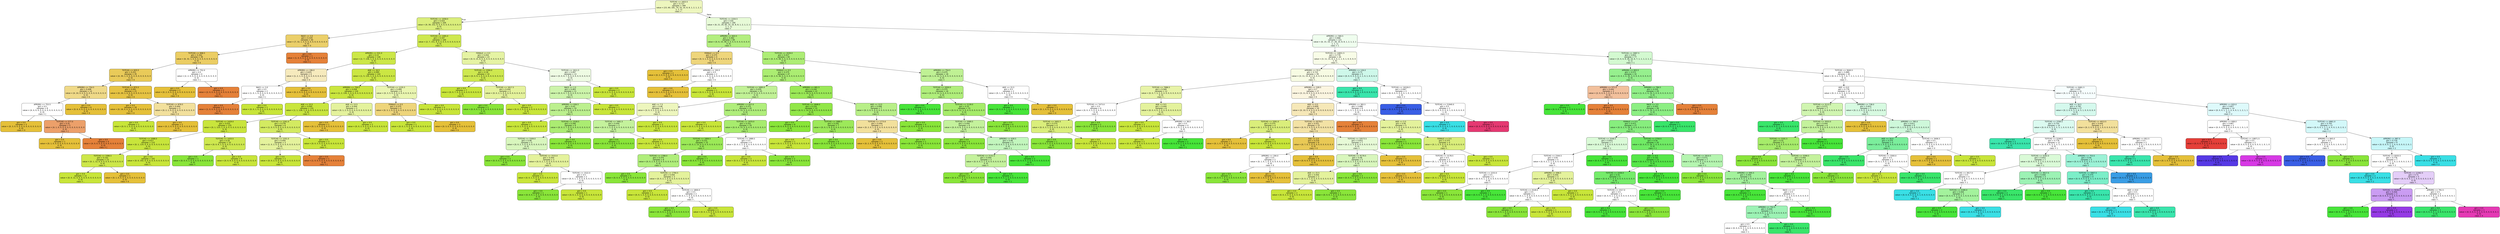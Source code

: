 digraph Tree {
node [shape=box, style="filled, rounded", color="black", fontname=helvetica] ;
edge [fontname=helvetica] ;
0 [label="TOTCHG <= 1653.5\ngini = 0.727\nsamples = 399\nvalue = [15, 60, 181, 74, 33, 10, 8, 8, 1, 2, 1, 2, 1\n1, 1, 1]\nclass = ,", fillcolor="#edf6be"] ;
1 [label="TOTCHG <= 1058.0\ngini = 0.433\nsamples = 209\nvalue = [9, 39, 152, 9, 0, 0, 0, 0, 0, 0, 0, 0, 0, 0\n0, 0]\nclass = ,", fillcolor="#daee7b"] ;
0 -> 1 [labeldistance=2.5, labelangle=45, headlabel="True"] ;
2 [label="RACE <= 3.0\ngini = 0.329\nsamples = 40\nvalue = [7, 32, 1, 0, 0, 0, 0, 0, 0, 0, 0, 0, 0, 0\n0, 0]\nclass = 0", fillcolor="#ebcf69"] ;
1 -> 2 ;
3 [label="TOTCHG <= 898.5\ngini = 0.302\nsamples = 39\nvalue = [6, 32, 1, 0, 0, 0, 0, 0, 0, 0, 0, 0, 0, 0\n0, 0]\nclass = 0", fillcolor="#ebcd63"] ;
2 -> 3 ;
4 [label="TOTCHG <= 625.5\ngini = 0.251\nsamples = 35\nvalue = [4, 30, 1, 0, 0, 0, 0, 0, 0, 0, 0, 0, 0, 0\n0, 0]\nclass = 0", fillcolor="#e9ca59"] ;
3 -> 4 ;
5 [label="APRDRG <= 754.5\ngini = 0.408\nsamples = 14\nvalue = [4, 10, 0, 0, 0, 0, 0, 0, 0, 0, 0, 0, 0, 0\n0, 0]\nclass = 0", fillcolor="#efd988"] ;
4 -> 5 ;
6 [label="APRDRG <= 753.5\ngini = 0.5\nsamples = 8\nvalue = [4, 4, 0, 0, 0, 0, 0, 0, 0, 0, 0, 0, 0, 0\n0, 0]\nclass = [", fillcolor="#ffffff"] ;
5 -> 6 ;
7 [label="gini = 0.0\nsamples = 3\nvalue = [0, 3, 0, 0, 0, 0, 0, 0, 0, 0, 0, 0, 0, 0\n0, 0]\nclass = 0", fillcolor="#e5c039"] ;
6 -> 7 ;
8 [label="TOTCHG <= 577.0\ngini = 0.32\nsamples = 5\nvalue = [4, 1, 0, 0, 0, 0, 0, 0, 0, 0, 0, 0, 0, 0\n0, 0]\nclass = [", fillcolor="#eca06a"] ;
6 -> 8 ;
9 [label="gini = 0.0\nsamples = 1\nvalue = [0, 1, 0, 0, 0, 0, 0, 0, 0, 0, 0, 0, 0, 0\n0, 0]\nclass = 0", fillcolor="#e5c039"] ;
8 -> 9 ;
10 [label="gini = 0.0\nsamples = 4\nvalue = [4, 0, 0, 0, 0, 0, 0, 0, 0, 0, 0, 0, 0, 0\n0, 0]\nclass = [", fillcolor="#e58139"] ;
8 -> 10 ;
11 [label="gini = 0.0\nsamples = 6\nvalue = [0, 6, 0, 0, 0, 0, 0, 0, 0, 0, 0, 0, 0, 0\n0, 0]\nclass = 0", fillcolor="#e5c039"] ;
5 -> 11 ;
12 [label="TOTCHG <= 875.5\ngini = 0.091\nsamples = 21\nvalue = [0, 20, 1, 0, 0, 0, 0, 0, 0, 0, 0, 0, 0, 0\n0, 0]\nclass = 0", fillcolor="#e6c343"] ;
4 -> 12 ;
13 [label="gini = 0.0\nsamples = 18\nvalue = [0, 18, 0, 0, 0, 0, 0, 0, 0, 0, 0, 0, 0, 0\n0, 0]\nclass = 0", fillcolor="#e5c039"] ;
12 -> 13 ;
14 [label="TOTCHG <= 879.5\ngini = 0.444\nsamples = 3\nvalue = [0, 2, 1, 0, 0, 0, 0, 0, 0, 0, 0, 0, 0, 0\n0, 0]\nclass = 0", fillcolor="#f2e09c"] ;
12 -> 14 ;
15 [label="gini = 0.0\nsamples = 1\nvalue = [0, 0, 1, 0, 0, 0, 0, 0, 0, 0, 0, 0, 0, 0\n0, 0]\nclass = ,", fillcolor="#c8e539"] ;
14 -> 15 ;
16 [label="gini = 0.0\nsamples = 2\nvalue = [0, 2, 0, 0, 0, 0, 0, 0, 0, 0, 0, 0, 0, 0\n0, 0]\nclass = 0", fillcolor="#e5c039"] ;
14 -> 16 ;
17 [label="APRDRG <= 752.0\ngini = 0.5\nsamples = 4\nvalue = [2, 2, 0, 0, 0, 0, 0, 0, 0, 0, 0, 0, 0, 0\n0, 0]\nclass = [", fillcolor="#ffffff"] ;
3 -> 17 ;
18 [label="gini = 0.0\nsamples = 2\nvalue = [0, 2, 0, 0, 0, 0, 0, 0, 0, 0, 0, 0, 0, 0\n0, 0]\nclass = 0", fillcolor="#e5c039"] ;
17 -> 18 ;
19 [label="gini = 0.0\nsamples = 2\nvalue = [2, 0, 0, 0, 0, 0, 0, 0, 0, 0, 0, 0, 0, 0\n0, 0]\nclass = [", fillcolor="#e58139"] ;
17 -> 19 ;
20 [label="gini = 0.0\nsamples = 1\nvalue = [1, 0, 0, 0, 0, 0, 0, 0, 0, 0, 0, 0, 0, 0\n0, 0]\nclass = [", fillcolor="#e58139"] ;
2 -> 20 ;
21 [label="TOTCHG <= 1495.0\ngini = 0.197\nsamples = 169\nvalue = [2, 7, 151, 9, 0, 0, 0, 0, 0, 0, 0, 0, 0, 0\n0, 0]\nclass = ,", fillcolor="#cee84f"] ;
1 -> 21 ;
22 [label="APRDRG <= 531.0\ngini = 0.13\nsamples = 146\nvalue = [2, 7, 136, 1, 0, 0, 0, 0, 0, 0, 0, 0, 0, 0\n0, 0]\nclass = ,", fillcolor="#cce747"] ;
21 -> 22 ;
23 [label="APRDRG <= 196.0\ngini = 0.625\nsamples = 4\nvalue = [1, 2, 1, 0, 0, 0, 0, 0, 0, 0, 0, 0, 0, 0\n0, 0]\nclass = 0", fillcolor="#f6eabd"] ;
22 -> 23 ;
24 [label="RACE <= 3.0\ngini = 0.5\nsamples = 2\nvalue = [1, 0, 1, 0, 0, 0, 0, 0, 0, 0, 0, 0, 0, 0\n0, 0]\nclass = [", fillcolor="#ffffff"] ;
23 -> 24 ;
25 [label="gini = 0.0\nsamples = 1\nvalue = [1, 0, 0, 0, 0, 0, 0, 0, 0, 0, 0, 0, 0, 0\n0, 0]\nclass = [", fillcolor="#e58139"] ;
24 -> 25 ;
26 [label="gini = 0.0\nsamples = 1\nvalue = [0, 0, 1, 0, 0, 0, 0, 0, 0, 0, 0, 0, 0, 0\n0, 0]\nclass = ,", fillcolor="#c8e539"] ;
24 -> 26 ;
27 [label="gini = 0.0\nsamples = 2\nvalue = [0, 2, 0, 0, 0, 0, 0, 0, 0, 0, 0, 0, 0, 0\n0, 0]\nclass = 0", fillcolor="#e5c039"] ;
23 -> 27 ;
28 [label="AGE <= 16.5\ngini = 0.095\nsamples = 142\nvalue = [1, 5, 135, 1, 0, 0, 0, 0, 0, 0, 0, 0, 0, 0\n0, 0]\nclass = ,", fillcolor="#cbe643"] ;
22 -> 28 ;
29 [label="APRDRG <= 756.5\ngini = 0.058\nsamples = 134\nvalue = [1, 2, 130, 1, 0, 0, 0, 0, 0, 0, 0, 0, 0, 0\n0, 0]\nclass = ,", fillcolor="#cae63f"] ;
28 -> 29 ;
30 [label="AGE <= 15.5\ngini = 0.045\nsamples = 131\nvalue = [1, 1, 128, 1, 0, 0, 0, 0, 0, 0, 0, 0, 0, 0\n0, 0]\nclass = ,", fillcolor="#c9e63e"] ;
29 -> 30 ;
31 [label="TOTCHG <= 1429.0\ngini = 0.032\nsamples = 125\nvalue = [0, 1, 123, 1, 0, 0, 0, 0, 0, 0, 0, 0, 0, 0\n0, 0]\nclass = ,", fillcolor="#c9e53c"] ;
30 -> 31 ;
32 [label="TOTCHG <= 1098.0\ngini = 0.017\nsamples = 115\nvalue = [0, 1, 114, 0, 0, 0, 0, 0, 0, 0, 0, 0, 0, 0\n0, 0]\nclass = ,", fillcolor="#c8e53b"] ;
31 -> 32 ;
33 [label="TOTCHG <= 1096.5\ngini = 0.142\nsamples = 13\nvalue = [0, 1, 12, 0, 0, 0, 0, 0, 0, 0, 0, 0, 0, 0\n0, 0]\nclass = ,", fillcolor="#cde749"] ;
32 -> 33 ;
34 [label="gini = 0.0\nsamples = 12\nvalue = [0, 0, 12, 0, 0, 0, 0, 0, 0, 0, 0, 0, 0, 0\n0, 0]\nclass = ,", fillcolor="#c8e539"] ;
33 -> 34 ;
35 [label="gini = 0.0\nsamples = 1\nvalue = [0, 1, 0, 0, 0, 0, 0, 0, 0, 0, 0, 0, 0, 0\n0, 0]\nclass = 0", fillcolor="#e5c039"] ;
33 -> 35 ;
36 [label="gini = 0.0\nsamples = 102\nvalue = [0, 0, 102, 0, 0, 0, 0, 0, 0, 0, 0, 0, 0, 0\n0, 0]\nclass = ,", fillcolor="#c8e539"] ;
32 -> 36 ;
37 [label="TOTCHG <= 1433.5\ngini = 0.18\nsamples = 10\nvalue = [0, 0, 9, 1, 0, 0, 0, 0, 0, 0, 0, 0, 0, 0\n0, 0]\nclass = ,", fillcolor="#cee84f"] ;
31 -> 37 ;
38 [label="gini = 0.0\nsamples = 1\nvalue = [0, 0, 0, 1, 0, 0, 0, 0, 0, 0, 0, 0, 0, 0\n0, 0]\nclass =  ", fillcolor="#89e539"] ;
37 -> 38 ;
39 [label="gini = 0.0\nsamples = 9\nvalue = [0, 0, 9, 0, 0, 0, 0, 0, 0, 0, 0, 0, 0, 0\n0, 0]\nclass = ,", fillcolor="#c8e539"] ;
37 -> 39 ;
40 [label="TOTCHG <= 1261.0\ngini = 0.278\nsamples = 6\nvalue = [1, 0, 5, 0, 0, 0, 0, 0, 0, 0, 0, 0, 0, 0\n0, 0]\nclass = ,", fillcolor="#d3ea61"] ;
30 -> 40 ;
41 [label="TOTCHG <= 1201.0\ngini = 0.444\nsamples = 3\nvalue = [1, 0, 2, 0, 0, 0, 0, 0, 0, 0, 0, 0, 0, 0\n0, 0]\nclass = ,", fillcolor="#e4f29c"] ;
40 -> 41 ;
42 [label="gini = 0.0\nsamples = 2\nvalue = [0, 0, 2, 0, 0, 0, 0, 0, 0, 0, 0, 0, 0, 0\n0, 0]\nclass = ,", fillcolor="#c8e539"] ;
41 -> 42 ;
43 [label="gini = 0.0\nsamples = 1\nvalue = [1, 0, 0, 0, 0, 0, 0, 0, 0, 0, 0, 0, 0, 0\n0, 0]\nclass = [", fillcolor="#e58139"] ;
41 -> 43 ;
44 [label="gini = 0.0\nsamples = 3\nvalue = [0, 0, 3, 0, 0, 0, 0, 0, 0, 0, 0, 0, 0, 0\n0, 0]\nclass = ,", fillcolor="#c8e539"] ;
40 -> 44 ;
45 [label="AGE <= 13.5\ngini = 0.444\nsamples = 3\nvalue = [0, 1, 2, 0, 0, 0, 0, 0, 0, 0, 0, 0, 0, 0\n0, 0]\nclass = ,", fillcolor="#e4f29c"] ;
29 -> 45 ;
46 [label="gini = 0.0\nsamples = 1\nvalue = [0, 1, 0, 0, 0, 0, 0, 0, 0, 0, 0, 0, 0, 0\n0, 0]\nclass = 0", fillcolor="#e5c039"] ;
45 -> 46 ;
47 [label="gini = 0.0\nsamples = 2\nvalue = [0, 0, 2, 0, 0, 0, 0, 0, 0, 0, 0, 0, 0, 0\n0, 0]\nclass = ,", fillcolor="#c8e539"] ;
45 -> 47 ;
48 [label="TOTCHG <= 1235.5\ngini = 0.469\nsamples = 8\nvalue = [0, 3, 5, 0, 0, 0, 0, 0, 0, 0, 0, 0, 0, 0\n0, 0]\nclass = ,", fillcolor="#e9f5b0"] ;
28 -> 48 ;
49 [label="FEMALE <= 0.5\ngini = 0.375\nsamples = 4\nvalue = [0, 3, 1, 0, 0, 0, 0, 0, 0, 0, 0, 0, 0, 0\n0, 0]\nclass = 0", fillcolor="#eed57b"] ;
48 -> 49 ;
50 [label="gini = 0.0\nsamples = 1\nvalue = [0, 0, 1, 0, 0, 0, 0, 0, 0, 0, 0, 0, 0, 0\n0, 0]\nclass = ,", fillcolor="#c8e539"] ;
49 -> 50 ;
51 [label="gini = 0.0\nsamples = 3\nvalue = [0, 3, 0, 0, 0, 0, 0, 0, 0, 0, 0, 0, 0, 0\n0, 0]\nclass = 0", fillcolor="#e5c039"] ;
49 -> 51 ;
52 [label="gini = 0.0\nsamples = 4\nvalue = [0, 0, 4, 0, 0, 0, 0, 0, 0, 0, 0, 0, 0, 0\n0, 0]\nclass = ,", fillcolor="#c8e539"] ;
48 -> 52 ;
53 [label="FEMALE <= 0.5\ngini = 0.454\nsamples = 23\nvalue = [0, 0, 15, 8, 0, 0, 0, 0, 0, 0, 0, 0, 0, 0\n0, 0]\nclass = ,", fillcolor="#e5f3a3"] ;
21 -> 53 ;
54 [label="TOTCHG <= 1594.0\ngini = 0.18\nsamples = 10\nvalue = [0, 0, 9, 1, 0, 0, 0, 0, 0, 0, 0, 0, 0, 0\n0, 0]\nclass = ,", fillcolor="#cee84f"] ;
53 -> 54 ;
55 [label="gini = 0.0\nsamples = 7\nvalue = [0, 0, 7, 0, 0, 0, 0, 0, 0, 0, 0, 0, 0, 0\n0, 0]\nclass = ,", fillcolor="#c8e539"] ;
54 -> 55 ;
56 [label="TOTCHG <= 1617.5\ngini = 0.444\nsamples = 3\nvalue = [0, 0, 2, 1, 0, 0, 0, 0, 0, 0, 0, 0, 0, 0\n0, 0]\nclass = ,", fillcolor="#e4f29c"] ;
54 -> 56 ;
57 [label="gini = 0.0\nsamples = 1\nvalue = [0, 0, 0, 1, 0, 0, 0, 0, 0, 0, 0, 0, 0, 0\n0, 0]\nclass =  ", fillcolor="#89e539"] ;
56 -> 57 ;
58 [label="gini = 0.0\nsamples = 2\nvalue = [0, 0, 2, 0, 0, 0, 0, 0, 0, 0, 0, 0, 0, 0\n0, 0]\nclass = ,", fillcolor="#c8e539"] ;
56 -> 58 ;
59 [label="TOTCHG <= 1611.5\ngini = 0.497\nsamples = 13\nvalue = [0, 0, 6, 7, 0, 0, 0, 0, 0, 0, 0, 0, 0, 0\n0, 0]\nclass =  ", fillcolor="#eefbe3"] ;
53 -> 59 ;
60 [label="RACE <= 1.5\ngini = 0.463\nsamples = 11\nvalue = [0, 0, 4, 7, 0, 0, 0, 0, 0, 0, 0, 0, 0, 0\n0, 0]\nclass =  ", fillcolor="#ccf4aa"] ;
59 -> 60 ;
61 [label="APRDRG <= 636.5\ngini = 0.42\nsamples = 10\nvalue = [0, 0, 3, 7, 0, 0, 0, 0, 0, 0, 0, 0, 0, 0\n0, 0]\nclass =  ", fillcolor="#bcf08e"] ;
60 -> 61 ;
62 [label="gini = 0.0\nsamples = 1\nvalue = [0, 0, 1, 0, 0, 0, 0, 0, 0, 0, 0, 0, 0, 0\n0, 0]\nclass = ,", fillcolor="#c8e539"] ;
61 -> 62 ;
63 [label="TOTCHG <= 1528.5\ngini = 0.346\nsamples = 9\nvalue = [0, 0, 2, 7, 0, 0, 0, 0, 0, 0, 0, 0, 0, 0\n0, 0]\nclass =  ", fillcolor="#abec72"] ;
61 -> 63 ;
64 [label="TOTCHG <= 1509.0\ngini = 0.48\nsamples = 5\nvalue = [0, 0, 2, 3, 0, 0, 0, 0, 0, 0, 0, 0, 0, 0\n0, 0]\nclass =  ", fillcolor="#d8f6bd"] ;
63 -> 64 ;
65 [label="gini = 0.0\nsamples = 2\nvalue = [0, 0, 0, 2, 0, 0, 0, 0, 0, 0, 0, 0, 0, 0\n0, 0]\nclass =  ", fillcolor="#89e539"] ;
64 -> 65 ;
66 [label="TOTCHG <= 1515.0\ngini = 0.444\nsamples = 3\nvalue = [0, 0, 2, 1, 0, 0, 0, 0, 0, 0, 0, 0, 0, 0\n0, 0]\nclass = ,", fillcolor="#e4f29c"] ;
64 -> 66 ;
67 [label="gini = 0.0\nsamples = 1\nvalue = [0, 0, 1, 0, 0, 0, 0, 0, 0, 0, 0, 0, 0, 0\n0, 0]\nclass = ,", fillcolor="#c8e539"] ;
66 -> 67 ;
68 [label="TOTCHG <= 1522.0\ngini = 0.5\nsamples = 2\nvalue = [0, 0, 1, 1, 0, 0, 0, 0, 0, 0, 0, 0, 0, 0\n0, 0]\nclass = ,", fillcolor="#ffffff"] ;
66 -> 68 ;
69 [label="gini = 0.0\nsamples = 1\nvalue = [0, 0, 0, 1, 0, 0, 0, 0, 0, 0, 0, 0, 0, 0\n0, 0]\nclass =  ", fillcolor="#89e539"] ;
68 -> 69 ;
70 [label="gini = 0.0\nsamples = 1\nvalue = [0, 0, 1, 0, 0, 0, 0, 0, 0, 0, 0, 0, 0, 0\n0, 0]\nclass = ,", fillcolor="#c8e539"] ;
68 -> 70 ;
71 [label="gini = 0.0\nsamples = 4\nvalue = [0, 0, 0, 4, 0, 0, 0, 0, 0, 0, 0, 0, 0, 0\n0, 0]\nclass =  ", fillcolor="#89e539"] ;
63 -> 71 ;
72 [label="gini = 0.0\nsamples = 1\nvalue = [0, 0, 1, 0, 0, 0, 0, 0, 0, 0, 0, 0, 0, 0\n0, 0]\nclass = ,", fillcolor="#c8e539"] ;
60 -> 72 ;
73 [label="gini = 0.0\nsamples = 2\nvalue = [0, 0, 2, 0, 0, 0, 0, 0, 0, 0, 0, 0, 0, 0\n0, 0]\nclass = ,", fillcolor="#c8e539"] ;
59 -> 73 ;
74 [label="TOTCHG <= 2204.5\ngini = 0.81\nsamples = 190\nvalue = [6, 21, 29, 65, 33, 10, 8, 8, 1, 2, 1, 2, 1\n1, 1, 1]\nclass =  ", fillcolor="#e7fad7"] ;
0 -> 74 [labeldistance=2.5, labelangle=-45, headlabel="False"] ;
75 [label="APRDRG <= 603.5\ngini = 0.482\nsamples = 69\nvalue = [0, 6, 10, 48, 5, 0, 0, 0, 0, 0, 0, 0, 0, 0\n0, 0]\nclass =  ", fillcolor="#b3ee7f"] ;
74 -> 75 ;
76 [label="FEMALE <= 0.5\ngini = 0.375\nsamples = 4\nvalue = [0, 3, 1, 0, 0, 0, 0, 0, 0, 0, 0, 0, 0, 0\n0, 0]\nclass = 0", fillcolor="#eed57b"] ;
75 -> 76 ;
77 [label="gini = 0.0\nsamples = 2\nvalue = [0, 2, 0, 0, 0, 0, 0, 0, 0, 0, 0, 0, 0, 0\n0, 0]\nclass = 0", fillcolor="#e5c039"] ;
76 -> 77 ;
78 [label="APRDRG <= 193.5\ngini = 0.5\nsamples = 2\nvalue = [0, 1, 1, 0, 0, 0, 0, 0, 0, 0, 0, 0, 0, 0\n0, 0]\nclass = 0", fillcolor="#ffffff"] ;
76 -> 78 ;
79 [label="gini = 0.0\nsamples = 1\nvalue = [0, 1, 0, 0, 0, 0, 0, 0, 0, 0, 0, 0, 0, 0\n0, 0]\nclass = 0", fillcolor="#e5c039"] ;
78 -> 79 ;
80 [label="gini = 0.0\nsamples = 1\nvalue = [0, 0, 1, 0, 0, 0, 0, 0, 0, 0, 0, 0, 0, 0\n0, 0]\nclass = ,", fillcolor="#c8e539"] ;
78 -> 80 ;
81 [label="TOTCHG <= 2039.0\ngini = 0.427\nsamples = 65\nvalue = [0, 3, 9, 48, 5, 0, 0, 0, 0, 0, 0, 0, 0, 0\n0, 0]\nclass =  ", fillcolor="#aded75"] ;
75 -> 81 ;
82 [label="FEMALE <= 0.5\ngini = 0.375\nsamples = 47\nvalue = [0, 2, 9, 36, 0, 0, 0, 0, 0, 0, 0, 0, 0, 0\n0, 0]\nclass =  ", fillcolor="#abed72"] ;
81 -> 82 ;
83 [label="TOTCHG <= 1695.0\ngini = 0.435\nsamples = 25\nvalue = [0, 0, 8, 17, 0, 0, 0, 0, 0, 0, 0, 0, 0, 0\n0, 0]\nclass =  ", fillcolor="#c1f196"] ;
82 -> 83 ;
84 [label="AGE <= 7.5\ngini = 0.48\nsamples = 5\nvalue = [0, 0, 3, 2, 0, 0, 0, 0, 0, 0, 0, 0, 0, 0\n0, 0]\nclass = ,", fillcolor="#edf6bd"] ;
83 -> 84 ;
85 [label="TOTCHG <= 1681.5\ngini = 0.444\nsamples = 3\nvalue = [0, 0, 1, 2, 0, 0, 0, 0, 0, 0, 0, 0, 0, 0\n0, 0]\nclass =  ", fillcolor="#c4f29c"] ;
84 -> 85 ;
86 [label="gini = 0.0\nsamples = 2\nvalue = [0, 0, 0, 2, 0, 0, 0, 0, 0, 0, 0, 0, 0, 0\n0, 0]\nclass =  ", fillcolor="#89e539"] ;
85 -> 86 ;
87 [label="gini = 0.0\nsamples = 1\nvalue = [0, 0, 1, 0, 0, 0, 0, 0, 0, 0, 0, 0, 0, 0\n0, 0]\nclass = ,", fillcolor="#c8e539"] ;
85 -> 87 ;
88 [label="gini = 0.0\nsamples = 2\nvalue = [0, 0, 2, 0, 0, 0, 0, 0, 0, 0, 0, 0, 0, 0\n0, 0]\nclass = ,", fillcolor="#c8e539"] ;
84 -> 88 ;
89 [label="APRDRG <= 637.0\ngini = 0.375\nsamples = 20\nvalue = [0, 0, 5, 15, 0, 0, 0, 0, 0, 0, 0, 0, 0, 0\n0, 0]\nclass =  ", fillcolor="#b0ee7b"] ;
83 -> 89 ;
90 [label="gini = 0.0\nsamples = 1\nvalue = [0, 0, 1, 0, 0, 0, 0, 0, 0, 0, 0, 0, 0, 0\n0, 0]\nclass = ,", fillcolor="#c8e539"] ;
89 -> 90 ;
91 [label="TOTCHG <= 1970.0\ngini = 0.332\nsamples = 19\nvalue = [0, 0, 4, 15, 0, 0, 0, 0, 0, 0, 0, 0, 0, 0\n0, 0]\nclass =  ", fillcolor="#a8ec6e"] ;
89 -> 91 ;
92 [label="TOTCHG <= 1806.5\ngini = 0.231\nsamples = 15\nvalue = [0, 0, 2, 13, 0, 0, 0, 0, 0, 0, 0, 0, 0, 0\n0, 0]\nclass =  ", fillcolor="#9be957"] ;
91 -> 92 ;
93 [label="TOTCHG <= 1788.0\ngini = 0.375\nsamples = 8\nvalue = [0, 0, 2, 6, 0, 0, 0, 0, 0, 0, 0, 0, 0, 0\n0, 0]\nclass =  ", fillcolor="#b0ee7b"] ;
92 -> 93 ;
94 [label="gini = 0.0\nsamples = 5\nvalue = [0, 0, 0, 5, 0, 0, 0, 0, 0, 0, 0, 0, 0, 0\n0, 0]\nclass =  ", fillcolor="#89e539"] ;
93 -> 94 ;
95 [label="TOTCHG <= 1794.5\ngini = 0.444\nsamples = 3\nvalue = [0, 0, 2, 1, 0, 0, 0, 0, 0, 0, 0, 0, 0, 0\n0, 0]\nclass = ,", fillcolor="#e4f29c"] ;
93 -> 95 ;
96 [label="gini = 0.0\nsamples = 1\nvalue = [0, 0, 1, 0, 0, 0, 0, 0, 0, 0, 0, 0, 0, 0\n0, 0]\nclass = ,", fillcolor="#c8e539"] ;
95 -> 96 ;
97 [label="TOTCHG <= 1800.0\ngini = 0.5\nsamples = 2\nvalue = [0, 0, 1, 1, 0, 0, 0, 0, 0, 0, 0, 0, 0, 0\n0, 0]\nclass = ,", fillcolor="#ffffff"] ;
95 -> 97 ;
98 [label="gini = 0.0\nsamples = 1\nvalue = [0, 0, 0, 1, 0, 0, 0, 0, 0, 0, 0, 0, 0, 0\n0, 0]\nclass =  ", fillcolor="#89e539"] ;
97 -> 98 ;
99 [label="gini = 0.0\nsamples = 1\nvalue = [0, 0, 1, 0, 0, 0, 0, 0, 0, 0, 0, 0, 0, 0\n0, 0]\nclass = ,", fillcolor="#c8e539"] ;
97 -> 99 ;
100 [label="gini = 0.0\nsamples = 7\nvalue = [0, 0, 0, 7, 0, 0, 0, 0, 0, 0, 0, 0, 0, 0\n0, 0]\nclass =  ", fillcolor="#89e539"] ;
92 -> 100 ;
101 [label="TOTCHG <= 1989.5\ngini = 0.5\nsamples = 4\nvalue = [0, 0, 2, 2, 0, 0, 0, 0, 0, 0, 0, 0, 0, 0\n0, 0]\nclass = ,", fillcolor="#ffffff"] ;
91 -> 101 ;
102 [label="gini = 0.0\nsamples = 2\nvalue = [0, 0, 2, 0, 0, 0, 0, 0, 0, 0, 0, 0, 0, 0\n0, 0]\nclass = ,", fillcolor="#c8e539"] ;
101 -> 102 ;
103 [label="gini = 0.0\nsamples = 2\nvalue = [0, 0, 0, 2, 0, 0, 0, 0, 0, 0, 0, 0, 0, 0\n0, 0]\nclass =  ", fillcolor="#89e539"] ;
101 -> 103 ;
104 [label="APRDRG <= 681.5\ngini = 0.244\nsamples = 22\nvalue = [0, 2, 1, 19, 0, 0, 0, 0, 0, 0, 0, 0, 0, 0\n0, 0]\nclass =  ", fillcolor="#9be957"] ;
82 -> 104 ;
105 [label="TOTCHG <= 1848.0\ngini = 0.124\nsamples = 15\nvalue = [0, 0, 1, 14, 0, 0, 0, 0, 0, 0, 0, 0, 0, 0\n0, 0]\nclass =  ", fillcolor="#91e747"] ;
104 -> 105 ;
106 [label="gini = 0.0\nsamples = 8\nvalue = [0, 0, 0, 8, 0, 0, 0, 0, 0, 0, 0, 0, 0, 0\n0, 0]\nclass =  ", fillcolor="#89e539"] ;
105 -> 106 ;
107 [label="TOTCHG <= 1880.5\ngini = 0.245\nsamples = 7\nvalue = [0, 0, 1, 6, 0, 0, 0, 0, 0, 0, 0, 0, 0, 0\n0, 0]\nclass =  ", fillcolor="#9de95a"] ;
105 -> 107 ;
108 [label="gini = 0.0\nsamples = 1\nvalue = [0, 0, 1, 0, 0, 0, 0, 0, 0, 0, 0, 0, 0, 0\n0, 0]\nclass = ,", fillcolor="#c8e539"] ;
107 -> 108 ;
109 [label="gini = 0.0\nsamples = 6\nvalue = [0, 0, 0, 6, 0, 0, 0, 0, 0, 0, 0, 0, 0, 0\n0, 0]\nclass =  ", fillcolor="#89e539"] ;
107 -> 109 ;
110 [label="AGE <= 13.5\ngini = 0.408\nsamples = 7\nvalue = [0, 2, 0, 5, 0, 0, 0, 0, 0, 0, 0, 0, 0, 0\n0, 0]\nclass =  ", fillcolor="#b8ef88"] ;
104 -> 110 ;
111 [label="TOTCHG <= 1773.0\ngini = 0.444\nsamples = 3\nvalue = [0, 2, 0, 1, 0, 0, 0, 0, 0, 0, 0, 0, 0, 0\n0, 0]\nclass = 0", fillcolor="#f2e09c"] ;
110 -> 111 ;
112 [label="gini = 0.0\nsamples = 2\nvalue = [0, 2, 0, 0, 0, 0, 0, 0, 0, 0, 0, 0, 0, 0\n0, 0]\nclass = 0", fillcolor="#e5c039"] ;
111 -> 112 ;
113 [label="gini = 0.0\nsamples = 1\nvalue = [0, 0, 0, 1, 0, 0, 0, 0, 0, 0, 0, 0, 0, 0\n0, 0]\nclass =  ", fillcolor="#89e539"] ;
111 -> 113 ;
114 [label="gini = 0.0\nsamples = 4\nvalue = [0, 0, 0, 4, 0, 0, 0, 0, 0, 0, 0, 0, 0, 0\n0, 0]\nclass =  ", fillcolor="#89e539"] ;
110 -> 114 ;
115 [label="APRDRG <= 754.5\ngini = 0.475\nsamples = 18\nvalue = [0, 1, 0, 12, 5, 0, 0, 0, 0, 0, 0, 0, 0, 0\n0, 0]\nclass =  ", fillcolor="#bff194"] ;
81 -> 115 ;
116 [label="TOTCHG <= 2050.0\ngini = 0.375\nsamples = 16\nvalue = [0, 0, 0, 12, 4, 0, 0, 0, 0, 0, 0, 0, 0, 0\n0, 0]\nclass =  ", fillcolor="#b0ee7b"] ;
115 -> 116 ;
117 [label="gini = 0.0\nsamples = 1\nvalue = [0, 0, 0, 0, 1, 0, 0, 0, 0, 0, 0, 0, 0, 0\n0, 0]\nclass = 1", fillcolor="#47e539"] ;
116 -> 117 ;
118 [label="TOTCHG <= 2139.0\ngini = 0.32\nsamples = 15\nvalue = [0, 0, 0, 12, 3, 0, 0, 0, 0, 0, 0, 0, 0, 0\n0, 0]\nclass =  ", fillcolor="#a6ec6a"] ;
116 -> 118 ;
119 [label="TOTCHG <= 2089.5\ngini = 0.444\nsamples = 9\nvalue = [0, 0, 0, 6, 3, 0, 0, 0, 0, 0, 0, 0, 0, 0\n0, 0]\nclass =  ", fillcolor="#c4f29c"] ;
118 -> 119 ;
120 [label="gini = 0.0\nsamples = 4\nvalue = [0, 0, 0, 4, 0, 0, 0, 0, 0, 0, 0, 0, 0, 0\n0, 0]\nclass =  ", fillcolor="#89e539"] ;
119 -> 120 ;
121 [label="APRDRG <= 639.5\ngini = 0.48\nsamples = 5\nvalue = [0, 0, 0, 2, 3, 0, 0, 0, 0, 0, 0, 0, 0, 0\n0, 0]\nclass = 1", fillcolor="#c2f6bd"] ;
119 -> 121 ;
122 [label="TOTCHG <= 2131.5\ngini = 0.444\nsamples = 3\nvalue = [0, 0, 0, 2, 1, 0, 0, 0, 0, 0, 0, 0, 0, 0\n0, 0]\nclass =  ", fillcolor="#c4f29c"] ;
121 -> 122 ;
123 [label="gini = 0.0\nsamples = 2\nvalue = [0, 0, 0, 2, 0, 0, 0, 0, 0, 0, 0, 0, 0, 0\n0, 0]\nclass =  ", fillcolor="#89e539"] ;
122 -> 123 ;
124 [label="gini = 0.0\nsamples = 1\nvalue = [0, 0, 0, 0, 1, 0, 0, 0, 0, 0, 0, 0, 0, 0\n0, 0]\nclass = 1", fillcolor="#47e539"] ;
122 -> 124 ;
125 [label="gini = 0.0\nsamples = 2\nvalue = [0, 0, 0, 0, 2, 0, 0, 0, 0, 0, 0, 0, 0, 0\n0, 0]\nclass = 1", fillcolor="#47e539"] ;
121 -> 125 ;
126 [label="gini = 0.0\nsamples = 6\nvalue = [0, 0, 0, 6, 0, 0, 0, 0, 0, 0, 0, 0, 0, 0\n0, 0]\nclass =  ", fillcolor="#89e539"] ;
118 -> 126 ;
127 [label="AGE <= 15.5\ngini = 0.5\nsamples = 2\nvalue = [0, 1, 0, 0, 1, 0, 0, 0, 0, 0, 0, 0, 0, 0\n0, 0]\nclass = 0", fillcolor="#ffffff"] ;
115 -> 127 ;
128 [label="gini = 0.0\nsamples = 1\nvalue = [0, 0, 0, 0, 1, 0, 0, 0, 0, 0, 0, 0, 0, 0\n0, 0]\nclass = 1", fillcolor="#47e539"] ;
127 -> 128 ;
129 [label="gini = 0.0\nsamples = 1\nvalue = [0, 1, 0, 0, 0, 0, 0, 0, 0, 0, 0, 0, 0, 0\n0, 0]\nclass = 0", fillcolor="#e5c039"] ;
127 -> 129 ;
130 [label="APRDRG <= 560.5\ngini = 0.868\nsamples = 121\nvalue = [6, 15, 19, 17, 28, 10, 8, 8, 1, 2, 1, 2, 1\n1, 1, 1]\nclass = 1", fillcolor="#effdee"] ;
74 -> 130 ;
131 [label="TOTCHG <= 14651.5\ngini = 0.778\nsamples = 44\nvalue = [3, 11, 15, 8, 2, 0, 2, 1, 0, 1, 0, 0, 0, 0\n1, 0]\nclass = ,", fillcolor="#f8fce7"] ;
130 -> 131 ;
132 [label="APRDRG <= 55.0\ngini = 0.722\nsamples = 39\nvalue = [3, 11, 15, 8, 2, 0, 0, 0, 0, 0, 0, 0, 0, 0\n0, 0]\nclass = ,", fillcolor="#f7fbe3"] ;
131 -> 132 ;
133 [label="TOTCHG <= 7986.5\ngini = 0.569\nsamples = 12\nvalue = [0, 0, 7, 3, 2, 0, 0, 0, 0, 0, 0, 0, 0, 0\n0, 0]\nclass = ,", fillcolor="#e7f3a7"] ;
132 -> 133 ;
134 [label="TOTCHG <= 7473.0\ngini = 0.5\nsamples = 6\nvalue = [0, 0, 3, 3, 0, 0, 0, 0, 0, 0, 0, 0, 0, 0\n0, 0]\nclass = ,", fillcolor="#ffffff"] ;
133 -> 134 ;
135 [label="TOTCHG <= 3402.5\ngini = 0.375\nsamples = 4\nvalue = [0, 0, 3, 1, 0, 0, 0, 0, 0, 0, 0, 0, 0, 0\n0, 0]\nclass = ,", fillcolor="#daee7b"] ;
134 -> 135 ;
136 [label="gini = 0.0\nsamples = 1\nvalue = [0, 0, 0, 1, 0, 0, 0, 0, 0, 0, 0, 0, 0, 0\n0, 0]\nclass =  ", fillcolor="#89e539"] ;
135 -> 136 ;
137 [label="gini = 0.0\nsamples = 3\nvalue = [0, 0, 3, 0, 0, 0, 0, 0, 0, 0, 0, 0, 0, 0\n0, 0]\nclass = ,", fillcolor="#c8e539"] ;
135 -> 137 ;
138 [label="gini = 0.0\nsamples = 2\nvalue = [0, 0, 0, 2, 0, 0, 0, 0, 0, 0, 0, 0, 0, 0\n0, 0]\nclass =  ", fillcolor="#89e539"] ;
134 -> 138 ;
139 [label="AGE <= 9.5\ngini = 0.444\nsamples = 6\nvalue = [0, 0, 4, 0, 2, 0, 0, 0, 0, 0, 0, 0, 0, 0\n0, 0]\nclass = ,", fillcolor="#e4f29c"] ;
133 -> 139 ;
140 [label="gini = 0.0\nsamples = 2\nvalue = [0, 0, 2, 0, 0, 0, 0, 0, 0, 0, 0, 0, 0, 0\n0, 0]\nclass = ,", fillcolor="#c8e539"] ;
139 -> 140 ;
141 [label="APRDRG <= 38.0\ngini = 0.5\nsamples = 4\nvalue = [0, 0, 2, 0, 2, 0, 0, 0, 0, 0, 0, 0, 0, 0\n0, 0]\nclass = ,", fillcolor="#ffffff"] ;
139 -> 141 ;
142 [label="gini = 0.0\nsamples = 2\nvalue = [0, 0, 2, 0, 0, 0, 0, 0, 0, 0, 0, 0, 0, 0\n0, 0]\nclass = ,", fillcolor="#c8e539"] ;
141 -> 142 ;
143 [label="gini = 0.0\nsamples = 2\nvalue = [0, 0, 0, 0, 2, 0, 0, 0, 0, 0, 0, 0, 0, 0\n0, 0]\nclass = 1", fillcolor="#47e539"] ;
141 -> 143 ;
144 [label="APRDRG <= 328.5\ngini = 0.7\nsamples = 27\nvalue = [3, 11, 8, 5, 0, 0, 0, 0, 0, 0, 0, 0, 0, 0\n0, 0]\nclass = 0", fillcolor="#fbf5e0"] ;
132 -> 144 ;
145 [label="AGE <= 0.5\ngini = 0.609\nsamples = 19\nvalue = [0, 10, 5, 4, 0, 0, 0, 0, 0, 0, 0, 0, 0, 0\n0, 0]\nclass = 0", fillcolor="#f6e8b8"] ;
144 -> 145 ;
146 [label="TOTCHG <= 3391.0\ngini = 0.375\nsamples = 4\nvalue = [0, 1, 3, 0, 0, 0, 0, 0, 0, 0, 0, 0, 0, 0\n0, 0]\nclass = ,", fillcolor="#daee7b"] ;
145 -> 146 ;
147 [label="gini = 0.0\nsamples = 1\nvalue = [0, 1, 0, 0, 0, 0, 0, 0, 0, 0, 0, 0, 0, 0\n0, 0]\nclass = 0", fillcolor="#e5c039"] ;
146 -> 147 ;
148 [label="gini = 0.0\nsamples = 3\nvalue = [0, 0, 3, 0, 0, 0, 0, 0, 0, 0, 0, 0, 0, 0\n0, 0]\nclass = ,", fillcolor="#c8e539"] ;
146 -> 148 ;
149 [label="TOTCHG <= 8278.5\ngini = 0.551\nsamples = 15\nvalue = [0, 9, 2, 4, 0, 0, 0, 0, 0, 0, 0, 0, 0, 0\n0, 0]\nclass = 0", fillcolor="#f3e2a5"] ;
145 -> 149 ;
150 [label="AGE <= 2.0\ngini = 0.219\nsamples = 8\nvalue = [0, 7, 0, 1, 0, 0, 0, 0, 0, 0, 0, 0, 0, 0\n0, 0]\nclass = 0", fillcolor="#e9c955"] ;
149 -> 150 ;
151 [label="APRDRG <= 194.0\ngini = 0.5\nsamples = 2\nvalue = [0, 1, 0, 1, 0, 0, 0, 0, 0, 0, 0, 0, 0, 0\n0, 0]\nclass = 0", fillcolor="#ffffff"] ;
150 -> 151 ;
152 [label="gini = 0.0\nsamples = 1\nvalue = [0, 0, 0, 1, 0, 0, 0, 0, 0, 0, 0, 0, 0, 0\n0, 0]\nclass =  ", fillcolor="#89e539"] ;
151 -> 152 ;
153 [label="gini = 0.0\nsamples = 1\nvalue = [0, 1, 0, 0, 0, 0, 0, 0, 0, 0, 0, 0, 0, 0\n0, 0]\nclass = 0", fillcolor="#e5c039"] ;
151 -> 153 ;
154 [label="gini = 0.0\nsamples = 6\nvalue = [0, 6, 0, 0, 0, 0, 0, 0, 0, 0, 0, 0, 0, 0\n0, 0]\nclass = 0", fillcolor="#e5c039"] ;
150 -> 154 ;
155 [label="TOTCHG <= 10573.5\ngini = 0.653\nsamples = 7\nvalue = [0, 2, 2, 3, 0, 0, 0, 0, 0, 0, 0, 0, 0, 0\n0, 0]\nclass =  ", fillcolor="#e7fad7"] ;
149 -> 155 ;
156 [label="TOTCHG <= 9179.5\ngini = 0.48\nsamples = 5\nvalue = [0, 0, 2, 3, 0, 0, 0, 0, 0, 0, 0, 0, 0, 0\n0, 0]\nclass =  ", fillcolor="#d8f6bd"] ;
155 -> 156 ;
157 [label="AGE <= 15.5\ngini = 0.444\nsamples = 3\nvalue = [0, 0, 2, 1, 0, 0, 0, 0, 0, 0, 0, 0, 0, 0\n0, 0]\nclass = ,", fillcolor="#e4f29c"] ;
156 -> 157 ;
158 [label="gini = 0.0\nsamples = 2\nvalue = [0, 0, 2, 0, 0, 0, 0, 0, 0, 0, 0, 0, 0, 0\n0, 0]\nclass = ,", fillcolor="#c8e539"] ;
157 -> 158 ;
159 [label="gini = 0.0\nsamples = 1\nvalue = [0, 0, 0, 1, 0, 0, 0, 0, 0, 0, 0, 0, 0, 0\n0, 0]\nclass =  ", fillcolor="#89e539"] ;
157 -> 159 ;
160 [label="gini = 0.0\nsamples = 2\nvalue = [0, 0, 0, 2, 0, 0, 0, 0, 0, 0, 0, 0, 0, 0\n0, 0]\nclass =  ", fillcolor="#89e539"] ;
156 -> 160 ;
161 [label="gini = 0.0\nsamples = 2\nvalue = [0, 2, 0, 0, 0, 0, 0, 0, 0, 0, 0, 0, 0, 0\n0, 0]\nclass = 0", fillcolor="#e5c039"] ;
155 -> 161 ;
162 [label="APRDRG <= 383.5\ngini = 0.688\nsamples = 8\nvalue = [3, 1, 3, 1, 0, 0, 0, 0, 0, 0, 0, 0, 0, 0\n0, 0]\nclass = [", fillcolor="#ffffff"] ;
144 -> 162 ;
163 [label="gini = 0.0\nsamples = 3\nvalue = [3, 0, 0, 0, 0, 0, 0, 0, 0, 0, 0, 0, 0, 0\n0, 0]\nclass = [", fillcolor="#e58139"] ;
162 -> 163 ;
164 [label="AGE <= 5.5\ngini = 0.56\nsamples = 5\nvalue = [0, 1, 3, 1, 0, 0, 0, 0, 0, 0, 0, 0, 0, 0\n0, 0]\nclass = ,", fillcolor="#e4f29c"] ;
162 -> 164 ;
165 [label="gini = 0.0\nsamples = 1\nvalue = [0, 0, 0, 1, 0, 0, 0, 0, 0, 0, 0, 0, 0, 0\n0, 0]\nclass =  ", fillcolor="#89e539"] ;
164 -> 165 ;
166 [label="FEMALE <= 0.5\ngini = 0.375\nsamples = 4\nvalue = [0, 1, 3, 0, 0, 0, 0, 0, 0, 0, 0, 0, 0, 0\n0, 0]\nclass = ,", fillcolor="#daee7b"] ;
164 -> 166 ;
167 [label="TOTCHG <= 3178.5\ngini = 0.5\nsamples = 2\nvalue = [0, 1, 1, 0, 0, 0, 0, 0, 0, 0, 0, 0, 0, 0\n0, 0]\nclass = 0", fillcolor="#ffffff"] ;
166 -> 167 ;
168 [label="gini = 0.0\nsamples = 1\nvalue = [0, 1, 0, 0, 0, 0, 0, 0, 0, 0, 0, 0, 0, 0\n0, 0]\nclass = 0", fillcolor="#e5c039"] ;
167 -> 168 ;
169 [label="gini = 0.0\nsamples = 1\nvalue = [0, 0, 1, 0, 0, 0, 0, 0, 0, 0, 0, 0, 0, 0\n0, 0]\nclass = ,", fillcolor="#c8e539"] ;
167 -> 169 ;
170 [label="gini = 0.0\nsamples = 2\nvalue = [0, 0, 2, 0, 0, 0, 0, 0, 0, 0, 0, 0, 0, 0\n0, 0]\nclass = ,", fillcolor="#c8e539"] ;
166 -> 170 ;
171 [label="APRDRG <= 126.0\ngini = 0.72\nsamples = 5\nvalue = [0, 0, 0, 0, 0, 0, 2, 1, 0, 1, 0, 0, 0, 0\n1, 0]\nclass =  ", fillcolor="#cef8ea"] ;
131 -> 171 ;
172 [label="gini = 0.0\nsamples = 2\nvalue = [0, 0, 0, 0, 0, 0, 2, 0, 0, 0, 0, 0, 0, 0\n0, 0]\nclass =  ", fillcolor="#39e5ac"] ;
171 -> 172 ;
173 [label="TOTCHG <= 16326.5\ngini = 0.667\nsamples = 3\nvalue = [0, 0, 0, 0, 0, 0, 0, 1, 0, 1, 0, 0, 0, 0\n1, 0]\nclass = 2", fillcolor="#ffffff"] ;
171 -> 173 ;
174 [label="gini = 0.0\nsamples = 1\nvalue = [0, 0, 0, 0, 0, 0, 0, 0, 0, 1, 0, 0, 0, 0\n0, 0]\nclass =  ", fillcolor="#395ee5"] ;
173 -> 174 ;
175 [label="TOTCHG <= 21940.0\ngini = 0.5\nsamples = 2\nvalue = [0, 0, 0, 0, 0, 0, 0, 1, 0, 0, 0, 0, 0, 0\n1, 0]\nclass = 2", fillcolor="#ffffff"] ;
173 -> 175 ;
176 [label="gini = 0.0\nsamples = 1\nvalue = [0, 0, 0, 0, 0, 0, 0, 1, 0, 0, 0, 0, 0, 0\n0, 0]\nclass = 2", fillcolor="#39dfe5"] ;
175 -> 176 ;
177 [label="gini = 0.0\nsamples = 1\nvalue = [0, 0, 0, 0, 0, 0, 0, 0, 0, 0, 0, 0, 0, 0\n1, 0]\nclass = ,", fillcolor="#e53972"] ;
175 -> 177 ;
178 [label="TOTCHG <= 3087.5\ngini = 0.833\nsamples = 77\nvalue = [3, 4, 4, 9, 26, 10, 6, 7, 1, 1, 1, 2, 1, 1\n0, 1]\nclass = 1", fillcolor="#d3f9d0"] ;
130 -> 178 ;
179 [label="APRDRG <= 603.5\ngini = 0.572\nsamples = 32\nvalue = [3, 0, 2, 4, 20, 3, 0, 0, 0, 0, 0, 0, 0, 0\n0, 0]\nclass = 1", fillcolor="#96f08e"] ;
178 -> 179 ;
180 [label="APRDRG <= 571.0\ngini = 0.444\nsamples = 3\nvalue = [2, 0, 0, 0, 1, 0, 0, 0, 0, 0, 0, 0, 0, 0\n0, 0]\nclass = [", fillcolor="#f2c09c"] ;
179 -> 180 ;
181 [label="gini = 0.0\nsamples = 1\nvalue = [0, 0, 0, 0, 1, 0, 0, 0, 0, 0, 0, 0, 0, 0\n0, 0]\nclass = 1", fillcolor="#47e539"] ;
180 -> 181 ;
182 [label="gini = 0.0\nsamples = 2\nvalue = [2, 0, 0, 0, 0, 0, 0, 0, 0, 0, 0, 0, 0, 0\n0, 0]\nclass = [", fillcolor="#e58139"] ;
180 -> 182 ;
183 [label="APRDRG <= 784.5\ngini = 0.535\nsamples = 29\nvalue = [1, 0, 2, 4, 19, 3, 0, 0, 0, 0, 0, 0, 0, 0\n0, 0]\nclass = 1", fillcolor="#91ef88"] ;
179 -> 183 ;
184 [label="RACE <= 3.5\ngini = 0.503\nsamples = 28\nvalue = [0, 0, 2, 4, 19, 3, 0, 0, 0, 0, 0, 0, 0, 0\n0, 0]\nclass = 1", fillcolor="#8cef83"] ;
183 -> 184 ;
185 [label="FEMALE <= 0.5\ngini = 0.472\nsamples = 27\nvalue = [0, 0, 2, 4, 19, 2, 0, 0, 0, 0, 0, 0, 0, 0\n0, 0]\nclass = 1", fillcolor="#87ee7e"] ;
184 -> 185 ;
186 [label="TOTCHG <= 2546.5\ngini = 0.653\nsamples = 7\nvalue = [0, 0, 2, 2, 3, 0, 0, 0, 0, 0, 0, 0, 0, 0\n0, 0]\nclass = 1", fillcolor="#dafad7"] ;
185 -> 186 ;
187 [label="TOTCHG <= 2344.5\ngini = 0.64\nsamples = 5\nvalue = [0, 0, 2, 2, 1, 0, 0, 0, 0, 0, 0, 0, 0, 0\n0, 0]\nclass = ,", fillcolor="#ffffff"] ;
186 -> 187 ;
188 [label="TOTCHG <= 2253.0\ngini = 0.5\nsamples = 2\nvalue = [0, 0, 0, 1, 1, 0, 0, 0, 0, 0, 0, 0, 0, 0\n0, 0]\nclass =  ", fillcolor="#ffffff"] ;
187 -> 188 ;
189 [label="gini = 0.0\nsamples = 1\nvalue = [0, 0, 0, 1, 0, 0, 0, 0, 0, 0, 0, 0, 0, 0\n0, 0]\nclass =  ", fillcolor="#89e539"] ;
188 -> 189 ;
190 [label="gini = 0.0\nsamples = 1\nvalue = [0, 0, 0, 0, 1, 0, 0, 0, 0, 0, 0, 0, 0, 0\n0, 0]\nclass = 1", fillcolor="#47e539"] ;
188 -> 190 ;
191 [label="APRDRG <= 696.5\ngini = 0.444\nsamples = 3\nvalue = [0, 0, 2, 1, 0, 0, 0, 0, 0, 0, 0, 0, 0, 0\n0, 0]\nclass = ,", fillcolor="#e4f29c"] ;
187 -> 191 ;
192 [label="TOTCHG <= 2528.0\ngini = 0.5\nsamples = 2\nvalue = [0, 0, 1, 1, 0, 0, 0, 0, 0, 0, 0, 0, 0, 0\n0, 0]\nclass = ,", fillcolor="#ffffff"] ;
191 -> 192 ;
193 [label="gini = 0.0\nsamples = 1\nvalue = [0, 0, 0, 1, 0, 0, 0, 0, 0, 0, 0, 0, 0, 0\n0, 0]\nclass =  ", fillcolor="#89e539"] ;
192 -> 193 ;
194 [label="gini = 0.0\nsamples = 1\nvalue = [0, 0, 1, 0, 0, 0, 0, 0, 0, 0, 0, 0, 0, 0\n0, 0]\nclass = ,", fillcolor="#c8e539"] ;
192 -> 194 ;
195 [label="gini = 0.0\nsamples = 1\nvalue = [0, 0, 1, 0, 0, 0, 0, 0, 0, 0, 0, 0, 0, 0\n0, 0]\nclass = ,", fillcolor="#c8e539"] ;
191 -> 195 ;
196 [label="gini = 0.0\nsamples = 2\nvalue = [0, 0, 0, 0, 2, 0, 0, 0, 0, 0, 0, 0, 0, 0\n0, 0]\nclass = 1", fillcolor="#47e539"] ;
186 -> 196 ;
197 [label="TOTCHG <= 2750.5\ngini = 0.34\nsamples = 20\nvalue = [0, 0, 0, 2, 16, 2, 0, 0, 0, 0, 0, 0, 0, 0\n0, 0]\nclass = 1", fillcolor="#70eb65"] ;
185 -> 197 ;
198 [label="AGE <= 6.5\ngini = 0.142\nsamples = 13\nvalue = [0, 0, 0, 1, 12, 0, 0, 0, 0, 0, 0, 0, 0, 0\n0, 0]\nclass = 1", fillcolor="#56e749"] ;
197 -> 198 ;
199 [label="TOTCHG <= 2436.0\ngini = 0.32\nsamples = 5\nvalue = [0, 0, 0, 1, 4, 0, 0, 0, 0, 0, 0, 0, 0, 0\n0, 0]\nclass = 1", fillcolor="#75ec6a"] ;
198 -> 199 ;
200 [label="TOTCHG <= 2317.0\ngini = 0.5\nsamples = 2\nvalue = [0, 0, 0, 1, 1, 0, 0, 0, 0, 0, 0, 0, 0, 0\n0, 0]\nclass =  ", fillcolor="#ffffff"] ;
199 -> 200 ;
201 [label="gini = 0.0\nsamples = 1\nvalue = [0, 0, 0, 0, 1, 0, 0, 0, 0, 0, 0, 0, 0, 0\n0, 0]\nclass = 1", fillcolor="#47e539"] ;
200 -> 201 ;
202 [label="gini = 0.0\nsamples = 1\nvalue = [0, 0, 0, 1, 0, 0, 0, 0, 0, 0, 0, 0, 0, 0\n0, 0]\nclass =  ", fillcolor="#89e539"] ;
200 -> 202 ;
203 [label="gini = 0.0\nsamples = 3\nvalue = [0, 0, 0, 0, 3, 0, 0, 0, 0, 0, 0, 0, 0, 0\n0, 0]\nclass = 1", fillcolor="#47e539"] ;
199 -> 203 ;
204 [label="gini = 0.0\nsamples = 8\nvalue = [0, 0, 0, 0, 8, 0, 0, 0, 0, 0, 0, 0, 0, 0\n0, 0]\nclass = 1", fillcolor="#47e539"] ;
198 -> 204 ;
205 [label="TOTCHG <= 2810.5\ngini = 0.571\nsamples = 7\nvalue = [0, 0, 0, 1, 4, 2, 0, 0, 0, 0, 0, 0, 0, 0\n0, 0]\nclass = 1", fillcolor="#b5f5b0"] ;
197 -> 205 ;
206 [label="gini = 0.0\nsamples = 1\nvalue = [0, 0, 0, 1, 0, 0, 0, 0, 0, 0, 0, 0, 0, 0\n0, 0]\nclass =  ", fillcolor="#89e539"] ;
205 -> 206 ;
207 [label="APRDRG <= 695.5\ngini = 0.444\nsamples = 6\nvalue = [0, 0, 0, 0, 4, 2, 0, 0, 0, 0, 0, 0, 0, 0\n0, 0]\nclass = 1", fillcolor="#a3f29c"] ;
205 -> 207 ;
208 [label="gini = 0.0\nsamples = 2\nvalue = [0, 0, 0, 0, 2, 0, 0, 0, 0, 0, 0, 0, 0, 0\n0, 0]\nclass = 1", fillcolor="#47e539"] ;
207 -> 208 ;
209 [label="RACE <= 1.5\ngini = 0.5\nsamples = 4\nvalue = [0, 0, 0, 0, 2, 2, 0, 0, 0, 0, 0, 0, 0, 0\n0, 0]\nclass = 1", fillcolor="#ffffff"] ;
207 -> 209 ;
210 [label="APRDRG <= 752.5\ngini = 0.444\nsamples = 3\nvalue = [0, 0, 0, 0, 1, 2, 0, 0, 0, 0, 0, 0, 0, 0\n0, 0]\nclass = ,", fillcolor="#9cf2b4"] ;
209 -> 210 ;
211 [label="gini = 0.5\nsamples = 2\nvalue = [0, 0, 0, 0, 1, 1, 0, 0, 0, 0, 0, 0, 0, 0\n0, 0]\nclass = 1", fillcolor="#ffffff"] ;
210 -> 211 ;
212 [label="gini = 0.0\nsamples = 1\nvalue = [0, 0, 0, 0, 0, 1, 0, 0, 0, 0, 0, 0, 0, 0\n0, 0]\nclass = ,", fillcolor="#39e56a"] ;
210 -> 212 ;
213 [label="gini = 0.0\nsamples = 1\nvalue = [0, 0, 0, 0, 1, 0, 0, 0, 0, 0, 0, 0, 0, 0\n0, 0]\nclass = 1", fillcolor="#47e539"] ;
209 -> 213 ;
214 [label="gini = 0.0\nsamples = 1\nvalue = [0, 0, 0, 0, 0, 1, 0, 0, 0, 0, 0, 0, 0, 0\n0, 0]\nclass = ,", fillcolor="#39e56a"] ;
184 -> 214 ;
215 [label="gini = 0.0\nsamples = 1\nvalue = [1, 0, 0, 0, 0, 0, 0, 0, 0, 0, 0, 0, 0, 0\n0, 0]\nclass = [", fillcolor="#e58139"] ;
183 -> 215 ;
216 [label="TOTCHG <= 3640.5\ngini = 0.889\nsamples = 45\nvalue = [0, 4, 2, 5, 6, 7, 6, 7, 1, 1, 1, 2, 1, 1\n0, 1]\nclass = ,", fillcolor="#ffffff"] ;
178 -> 216 ;
217 [label="AGE <= 6.0\ngini = 0.776\nsamples = 14\nvalue = [0, 2, 2, 4, 2, 4, 0, 0, 0, 0, 0, 0, 0, 0\n0, 0]\nclass =  ", fillcolor="#ffffff"] ;
216 -> 217 ;
218 [label="TOTCHG <= 3112.5\ngini = 0.571\nsamples = 7\nvalue = [0, 0, 0, 4, 2, 1, 0, 0, 0, 0, 0, 0, 0, 0\n0, 0]\nclass =  ", fillcolor="#d0f5b0"] ;
217 -> 218 ;
219 [label="gini = 0.0\nsamples = 1\nvalue = [0, 0, 0, 0, 0, 1, 0, 0, 0, 0, 0, 0, 0, 0\n0, 0]\nclass = ,", fillcolor="#39e56a"] ;
218 -> 219 ;
220 [label="TOTCHG <= 3553.0\ngini = 0.444\nsamples = 6\nvalue = [0, 0, 0, 4, 2, 0, 0, 0, 0, 0, 0, 0, 0, 0\n0, 0]\nclass =  ", fillcolor="#c4f29c"] ;
218 -> 220 ;
221 [label="TOTCHG <= 3191.5\ngini = 0.32\nsamples = 5\nvalue = [0, 0, 0, 4, 1, 0, 0, 0, 0, 0, 0, 0, 0, 0\n0, 0]\nclass =  ", fillcolor="#a6ec6a"] ;
220 -> 221 ;
222 [label="gini = 0.0\nsamples = 2\nvalue = [0, 0, 0, 2, 0, 0, 0, 0, 0, 0, 0, 0, 0, 0\n0, 0]\nclass =  ", fillcolor="#89e539"] ;
221 -> 222 ;
223 [label="TOTCHG <= 3299.5\ngini = 0.444\nsamples = 3\nvalue = [0, 0, 0, 2, 1, 0, 0, 0, 0, 0, 0, 0, 0, 0\n0, 0]\nclass =  ", fillcolor="#c4f29c"] ;
221 -> 223 ;
224 [label="gini = 0.0\nsamples = 1\nvalue = [0, 0, 0, 0, 1, 0, 0, 0, 0, 0, 0, 0, 0, 0\n0, 0]\nclass = 1", fillcolor="#47e539"] ;
223 -> 224 ;
225 [label="gini = 0.0\nsamples = 2\nvalue = [0, 0, 0, 2, 0, 0, 0, 0, 0, 0, 0, 0, 0, 0\n0, 0]\nclass =  ", fillcolor="#89e539"] ;
223 -> 225 ;
226 [label="gini = 0.0\nsamples = 1\nvalue = [0, 0, 0, 0, 1, 0, 0, 0, 0, 0, 0, 0, 0, 0\n0, 0]\nclass = 1", fillcolor="#47e539"] ;
220 -> 226 ;
227 [label="APRDRG <= 738.0\ngini = 0.653\nsamples = 7\nvalue = [0, 2, 2, 0, 0, 3, 0, 0, 0, 0, 0, 0, 0, 0\n0, 0]\nclass = ,", fillcolor="#d7fae1"] ;
217 -> 227 ;
228 [label="gini = 0.0\nsamples = 1\nvalue = [0, 1, 0, 0, 0, 0, 0, 0, 0, 0, 0, 0, 0, 0\n0, 0]\nclass = 0", fillcolor="#e5c039"] ;
227 -> 228 ;
229 [label="APRDRG <= 785.0\ngini = 0.611\nsamples = 6\nvalue = [0, 1, 2, 0, 0, 3, 0, 0, 0, 0, 0, 0, 0, 0\n0, 0]\nclass = ,", fillcolor="#cef8da"] ;
227 -> 229 ;
230 [label="AGE <= 16.0\ngini = 0.375\nsamples = 4\nvalue = [0, 0, 1, 0, 0, 3, 0, 0, 0, 0, 0, 0, 0, 0\n0, 0]\nclass = ,", fillcolor="#7bee9c"] ;
229 -> 230 ;
231 [label="gini = 0.0\nsamples = 2\nvalue = [0, 0, 0, 0, 0, 2, 0, 0, 0, 0, 0, 0, 0, 0\n0, 0]\nclass = ,", fillcolor="#39e56a"] ;
230 -> 231 ;
232 [label="TOTCHG <= 3300.0\ngini = 0.5\nsamples = 2\nvalue = [0, 0, 1, 0, 0, 1, 0, 0, 0, 0, 0, 0, 0, 0\n0, 0]\nclass = ,", fillcolor="#ffffff"] ;
230 -> 232 ;
233 [label="gini = 0.0\nsamples = 1\nvalue = [0, 0, 1, 0, 0, 0, 0, 0, 0, 0, 0, 0, 0, 0\n0, 0]\nclass = ,", fillcolor="#c8e539"] ;
232 -> 233 ;
234 [label="gini = 0.0\nsamples = 1\nvalue = [0, 0, 0, 0, 0, 1, 0, 0, 0, 0, 0, 0, 0, 0\n0, 0]\nclass = ,", fillcolor="#39e56a"] ;
232 -> 234 ;
235 [label="TOTCHG <= 3406.5\ngini = 0.5\nsamples = 2\nvalue = [0, 1, 1, 0, 0, 0, 0, 0, 0, 0, 0, 0, 0, 0\n0, 0]\nclass = 0", fillcolor="#ffffff"] ;
229 -> 235 ;
236 [label="gini = 0.0\nsamples = 1\nvalue = [0, 1, 0, 0, 0, 0, 0, 0, 0, 0, 0, 0, 0, 0\n0, 0]\nclass = 0", fillcolor="#e5c039"] ;
235 -> 236 ;
237 [label="gini = 0.0\nsamples = 1\nvalue = [0, 0, 1, 0, 0, 0, 0, 0, 0, 0, 0, 0, 0, 0\n0, 0]\nclass = ,", fillcolor="#c8e539"] ;
235 -> 237 ;
238 [label="TOTCHG <= 6461.5\ngini = 0.87\nsamples = 31\nvalue = [0, 2, 0, 1, 4, 3, 6, 7, 1, 1, 1, 2, 1, 1\n0, 1]\nclass = 2", fillcolor="#f7fefe"] ;
216 -> 238 ;
239 [label="AGE <= 16.5\ngini = 0.782\nsamples = 17\nvalue = [0, 2, 0, 0, 3, 2, 6, 3, 1, 0, 0, 0, 0, 0\n0, 0]\nclass =  ", fillcolor="#d5f9ed"] ;
238 -> 239 ;
240 [label="TOTCHG <= 3769.5\ngini = 0.755\nsamples = 14\nvalue = [0, 0, 0, 0, 3, 2, 5, 3, 1, 0, 0, 0, 0, 0\n0, 0]\nclass =  ", fillcolor="#dbfaf0"] ;
239 -> 240 ;
241 [label="gini = 0.0\nsamples = 2\nvalue = [0, 0, 0, 0, 0, 0, 2, 0, 0, 0, 0, 0, 0, 0\n0, 0]\nclass =  ", fillcolor="#39e5ac"] ;
240 -> 241 ;
242 [label="TOTCHG <= 5249.5\ngini = 0.778\nsamples = 12\nvalue = [0, 0, 0, 0, 3, 2, 3, 3, 1, 0, 0, 0, 0, 0\n0, 0]\nclass = 1", fillcolor="#ffffff"] ;
240 -> 242 ;
243 [label="TOTCHG <= 4292.0\ngini = 0.653\nsamples = 7\nvalue = [0, 0, 0, 0, 3, 2, 0, 2, 0, 0, 0, 0, 0, 0\n0, 0]\nclass = 1", fillcolor="#dafad7"] ;
242 -> 243 ;
244 [label="TOTCHG <= 3917.0\ngini = 0.5\nsamples = 4\nvalue = [0, 0, 0, 0, 2, 0, 0, 2, 0, 0, 0, 0, 0, 0\n0, 0]\nclass = 1", fillcolor="#ffffff"] ;
243 -> 244 ;
245 [label="gini = 0.0\nsamples = 1\nvalue = [0, 0, 0, 0, 0, 0, 0, 1, 0, 0, 0, 0, 0, 0\n0, 0]\nclass = 2", fillcolor="#39dfe5"] ;
244 -> 245 ;
246 [label="TOTCHG <= 4180.0\ngini = 0.444\nsamples = 3\nvalue = [0, 0, 0, 0, 2, 0, 0, 1, 0, 0, 0, 0, 0, 0\n0, 0]\nclass = 1", fillcolor="#a3f29c"] ;
244 -> 246 ;
247 [label="gini = 0.0\nsamples = 2\nvalue = [0, 0, 0, 0, 2, 0, 0, 0, 0, 0, 0, 0, 0, 0\n0, 0]\nclass = 1", fillcolor="#47e539"] ;
246 -> 247 ;
248 [label="gini = 0.0\nsamples = 1\nvalue = [0, 0, 0, 0, 0, 0, 0, 1, 0, 0, 0, 0, 0, 0\n0, 0]\nclass = 2", fillcolor="#39dfe5"] ;
246 -> 248 ;
249 [label="TOTCHG <= 4617.5\ngini = 0.444\nsamples = 3\nvalue = [0, 0, 0, 0, 1, 2, 0, 0, 0, 0, 0, 0, 0, 0\n0, 0]\nclass = ,", fillcolor="#9cf2b4"] ;
243 -> 249 ;
250 [label="gini = 0.0\nsamples = 2\nvalue = [0, 0, 0, 0, 0, 2, 0, 0, 0, 0, 0, 0, 0, 0\n0, 0]\nclass = ,", fillcolor="#39e56a"] ;
249 -> 250 ;
251 [label="gini = 0.0\nsamples = 1\nvalue = [0, 0, 0, 0, 1, 0, 0, 0, 0, 0, 0, 0, 0, 0\n0, 0]\nclass = 1", fillcolor="#47e539"] ;
249 -> 251 ;
252 [label="APRDRG <= 753.5\ngini = 0.56\nsamples = 5\nvalue = [0, 0, 0, 0, 0, 0, 3, 1, 1, 0, 0, 0, 0, 0\n0, 0]\nclass =  ", fillcolor="#9cf2d6"] ;
242 -> 252 ;
253 [label="TOTCHG <= 5907.5\ngini = 0.375\nsamples = 4\nvalue = [0, 0, 0, 0, 0, 0, 3, 1, 0, 0, 0, 0, 0, 0\n0, 0]\nclass =  ", fillcolor="#7beec8"] ;
252 -> 253 ;
254 [label="gini = 0.0\nsamples = 2\nvalue = [0, 0, 0, 0, 0, 0, 2, 0, 0, 0, 0, 0, 0, 0\n0, 0]\nclass =  ", fillcolor="#39e5ac"] ;
253 -> 254 ;
255 [label="AGE <= 8.0\ngini = 0.5\nsamples = 2\nvalue = [0, 0, 0, 0, 0, 0, 1, 1, 0, 0, 0, 0, 0, 0\n0, 0]\nclass =  ", fillcolor="#ffffff"] ;
253 -> 255 ;
256 [label="gini = 0.0\nsamples = 1\nvalue = [0, 0, 0, 0, 0, 0, 0, 1, 0, 0, 0, 0, 0, 0\n0, 0]\nclass = 2", fillcolor="#39dfe5"] ;
255 -> 256 ;
257 [label="gini = 0.0\nsamples = 1\nvalue = [0, 0, 0, 0, 0, 0, 1, 0, 0, 0, 0, 0, 0, 0\n0, 0]\nclass =  ", fillcolor="#39e5ac"] ;
255 -> 257 ;
258 [label="gini = 0.0\nsamples = 1\nvalue = [0, 0, 0, 0, 0, 0, 0, 0, 1, 0, 0, 0, 0, 0\n0, 0]\nclass = ,", fillcolor="#399de5"] ;
252 -> 258 ;
259 [label="TOTCHG <= 4013.5\ngini = 0.444\nsamples = 3\nvalue = [0, 2, 0, 0, 0, 0, 1, 0, 0, 0, 0, 0, 0, 0\n0, 0]\nclass = 0", fillcolor="#f2e09c"] ;
239 -> 259 ;
260 [label="gini = 0.0\nsamples = 1\nvalue = [0, 1, 0, 0, 0, 0, 0, 0, 0, 0, 0, 0, 0, 0\n0, 0]\nclass = 0", fillcolor="#e5c039"] ;
259 -> 260 ;
261 [label="APRDRG <= 852.5\ngini = 0.5\nsamples = 2\nvalue = [0, 1, 0, 0, 0, 0, 1, 0, 0, 0, 0, 0, 0, 0\n0, 0]\nclass = 0", fillcolor="#ffffff"] ;
259 -> 261 ;
262 [label="gini = 0.0\nsamples = 1\nvalue = [0, 0, 0, 0, 0, 0, 1, 0, 0, 0, 0, 0, 0, 0\n0, 0]\nclass =  ", fillcolor="#39e5ac"] ;
261 -> 262 ;
263 [label="gini = 0.0\nsamples = 1\nvalue = [0, 1, 0, 0, 0, 0, 0, 0, 0, 0, 0, 0, 0, 0\n0, 0]\nclass = 0", fillcolor="#e5c039"] ;
261 -> 263 ;
264 [label="APRDRG <= 620.0\ngini = 0.857\nsamples = 14\nvalue = [0, 0, 0, 1, 1, 1, 0, 4, 0, 1, 1, 2, 1, 1\n0, 1]\nclass = 2", fillcolor="#defafb"] ;
238 -> 264 ;
265 [label="APRDRG <= 608.0\ngini = 0.667\nsamples = 3\nvalue = [0, 0, 0, 0, 0, 0, 0, 0, 0, 0, 1, 0, 1, 0\n0, 1]\nclass = 3", fillcolor="#ffffff"] ;
264 -> 265 ;
266 [label="gini = 0.0\nsamples = 1\nvalue = [0, 0, 0, 0, 0, 0, 0, 0, 0, 0, 0, 0, 0, 0\n0, 1]\nclass =  ", fillcolor="#e53f39"] ;
265 -> 266 ;
267 [label="TOTCHG <= 10871.5\ngini = 0.5\nsamples = 2\nvalue = [0, 0, 0, 0, 0, 0, 0, 0, 0, 0, 1, 0, 1, 0\n0, 0]\nclass = 3", fillcolor="#ffffff"] ;
265 -> 267 ;
268 [label="gini = 0.0\nsamples = 1\nvalue = [0, 0, 0, 0, 0, 0, 0, 0, 0, 0, 1, 0, 0, 0\n0, 0]\nclass = 3", fillcolor="#5639e5"] ;
267 -> 268 ;
269 [label="gini = 0.0\nsamples = 1\nvalue = [0, 0, 0, 0, 0, 0, 0, 0, 0, 0, 0, 0, 1, 0\n0, 0]\nclass =  ", fillcolor="#d739e5"] ;
267 -> 269 ;
270 [label="TOTCHG <= 6861.0\ngini = 0.793\nsamples = 11\nvalue = [0, 0, 0, 1, 1, 1, 0, 4, 0, 1, 0, 2, 0, 1\n0, 0]\nclass = 2", fillcolor="#d3f8f9"] ;
264 -> 270 ;
271 [label="APRDRG <= 845.0\ngini = 0.5\nsamples = 2\nvalue = [0, 0, 0, 1, 0, 0, 0, 0, 0, 1, 0, 0, 0, 0\n0, 0]\nclass =  ", fillcolor="#ffffff"] ;
270 -> 271 ;
272 [label="gini = 0.0\nsamples = 1\nvalue = [0, 0, 0, 0, 0, 0, 0, 0, 0, 1, 0, 0, 0, 0\n0, 0]\nclass =  ", fillcolor="#395ee5"] ;
271 -> 272 ;
273 [label="gini = 0.0\nsamples = 1\nvalue = [0, 0, 0, 1, 0, 0, 0, 0, 0, 0, 0, 0, 0, 0\n0, 0]\nclass =  ", fillcolor="#89e539"] ;
271 -> 273 ;
274 [label="APRDRG <= 887.0\ngini = 0.716\nsamples = 9\nvalue = [0, 0, 0, 0, 1, 1, 0, 4, 0, 0, 0, 2, 0, 1\n0, 0]\nclass = 2", fillcolor="#c6f6f8"] ;
270 -> 274 ;
275 [label="TOTCHG <= 8203.5\ngini = 0.776\nsamples = 7\nvalue = [0, 0, 0, 0, 1, 1, 0, 2, 0, 0, 0, 2, 0, 1\n0, 0]\nclass = 2", fillcolor="#ffffff"] ;
274 -> 275 ;
276 [label="gini = 0.0\nsamples = 2\nvalue = [0, 0, 0, 0, 0, 0, 0, 2, 0, 0, 0, 0, 0, 0\n0, 0]\nclass = 2", fillcolor="#39dfe5"] ;
275 -> 276 ;
277 [label="TOTCHG <= 12362.5\ngini = 0.72\nsamples = 5\nvalue = [0, 0, 0, 0, 1, 1, 0, 0, 0, 0, 0, 2, 0, 1\n0, 0]\nclass = ,", fillcolor="#e4cef8"] ;
275 -> 277 ;
278 [label="TOTCHG <= 9436.0\ngini = 0.444\nsamples = 3\nvalue = [0, 0, 0, 0, 1, 0, 0, 0, 0, 0, 0, 2, 0, 0\n0, 0]\nclass = ,", fillcolor="#ca9cf2"] ;
277 -> 278 ;
279 [label="gini = 0.0\nsamples = 1\nvalue = [0, 0, 0, 0, 1, 0, 0, 0, 0, 0, 0, 0, 0, 0\n0, 0]\nclass = 1", fillcolor="#47e539"] ;
278 -> 279 ;
280 [label="gini = 0.0\nsamples = 2\nvalue = [0, 0, 0, 0, 0, 0, 0, 0, 0, 0, 0, 2, 0, 0\n0, 0]\nclass = ,", fillcolor="#9539e5"] ;
278 -> 280 ;
281 [label="APRDRG <= 791.5\ngini = 0.5\nsamples = 2\nvalue = [0, 0, 0, 0, 0, 1, 0, 0, 0, 0, 0, 0, 0, 1\n0, 0]\nclass = ,", fillcolor="#ffffff"] ;
277 -> 281 ;
282 [label="gini = 0.0\nsamples = 1\nvalue = [0, 0, 0, 0, 0, 1, 0, 0, 0, 0, 0, 0, 0, 0\n0, 0]\nclass = ,", fillcolor="#39e56a"] ;
281 -> 282 ;
283 [label="gini = 0.0\nsamples = 1\nvalue = [0, 0, 0, 0, 0, 0, 0, 0, 0, 0, 0, 0, 0, 1\n0, 0]\nclass = 4", fillcolor="#e539b4"] ;
281 -> 283 ;
284 [label="gini = 0.0\nsamples = 2\nvalue = [0, 0, 0, 0, 0, 0, 0, 2, 0, 0, 0, 0, 0, 0\n0, 0]\nclass = 2", fillcolor="#39dfe5"] ;
274 -> 284 ;
}